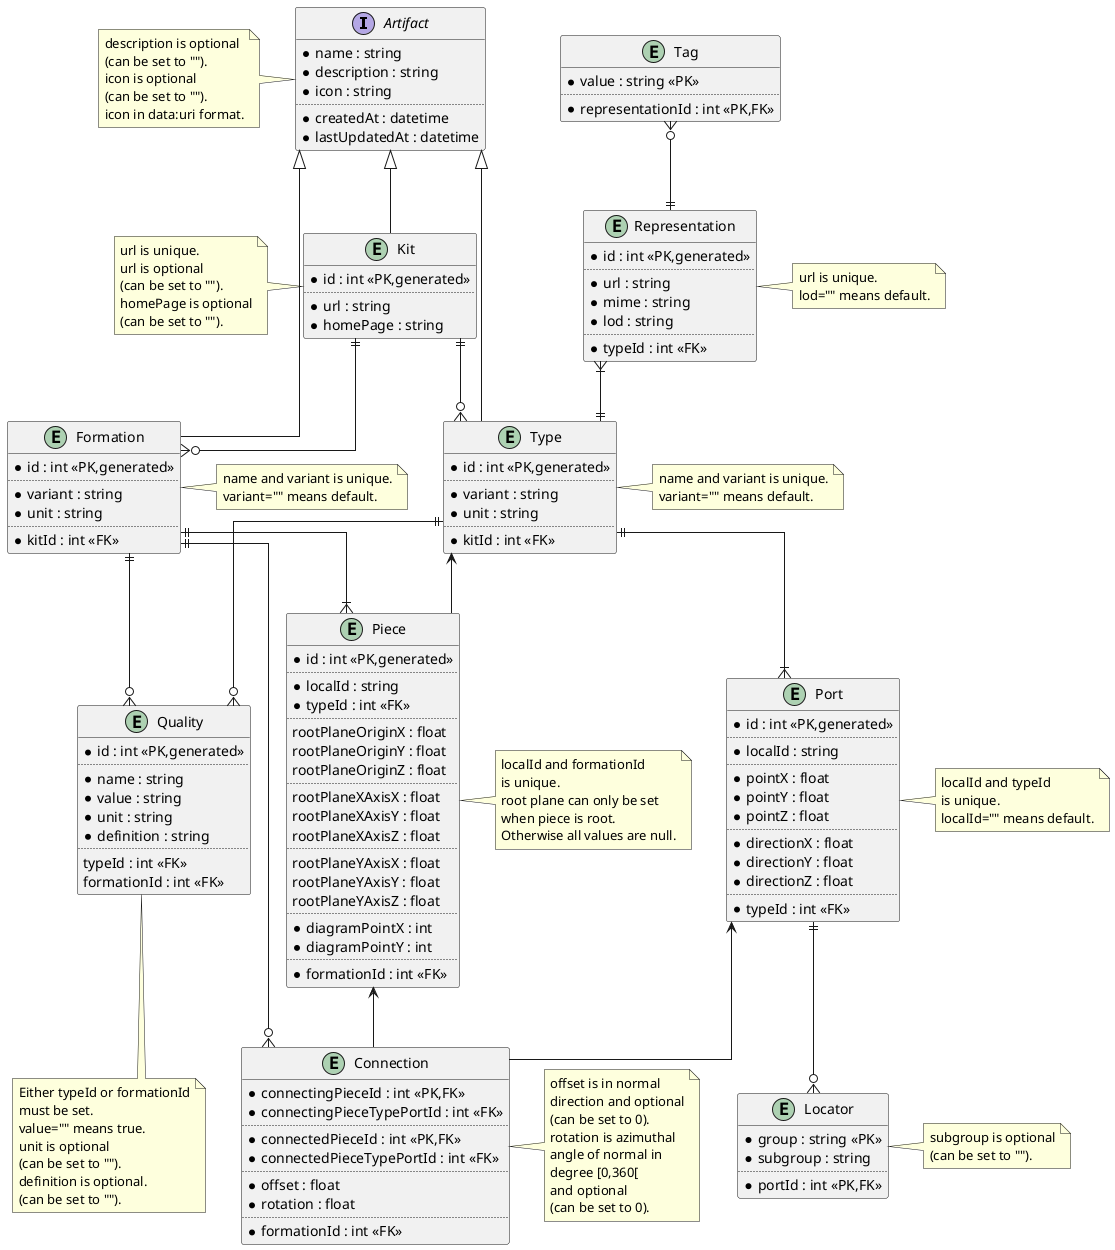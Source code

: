 @startuml "data architecture"
skinparam linetype ortho

interface Artifact {
    *name : string
    *description : string
    *icon : string
    ..
    *createdAt : datetime
    *lastUpdatedAt : datetime
}
note left of Artifact
    description is optional
    (can be set to "").
    icon is optional
    (can be set to "").
    icon in data:uri format.
end note

entity Kit {
    *id : int <<PK,generated>> 
    ..
    *url : string
    *homePage : string
}
note left of Kit
    url is unique.
    url is optional
    (can be set to "").
    homePage is optional
    (can be set to "").
end note

entity Type {
    *id : int <<PK,generated>>
    ..
    *variant : string
    *unit : string
    ..
    *kitId : int <<FK>>
}
note right of Type
    name and variant is unique.
    variant="" means default.
end note

entity Representation {
    *id : int <<PK,generated>>
    ..
    *url : string
    *mime : string
    *lod : string
    ..
    *typeId : int <<FK>>
}
note right of Representation
    url is unique.
    lod="" means default.
end note

entity Tag {
    *value : string <<PK>>
    ..
    *representationId : int <<PK,FK>>
}

entity Port {
    *id : int <<PK,generated>>
    ..
    *localId : string
    ..
    *pointX : float
    *pointY : float
    *pointZ : float
    ..
    *directionX : float
    *directionY : float
    *directionZ : float
    ..
    *typeId : int <<FK>>
}
note right of Port
    localId and typeId
    is unique.
    localId="" means default.
end note

entity Quality {
    *id : int <<PK,generated>>
    ..
    *name : string
    *value : string
    *unit : string
    *definition : string
    ..
    typeId : int <<FK>>
    formationId : int <<FK>>
}
note bottom of Quality
    Either typeId or formationId
    must be set.
    value="" means true.
    unit is optional
    (can be set to "").
    definition is optional.
    (can be set to "").
end note

entity Locator {
    *group : string <<PK>>
    *subgroup : string
    ..
    *portId : int <<PK,FK>>
}
note right of Locator
    subgroup is optional
    (can be set to "").
end note

entity Piece {
    *id : int <<PK,generated>>
    ..
    *localId : string
    *typeId : int <<FK>>
    ..
    rootPlaneOriginX : float
    rootPlaneOriginY : float
    rootPlaneOriginZ : float
    ..
    rootPlaneXAxisX : float
    rootPlaneXAxisY : float
    rootPlaneXAxisZ : float
    ..
    rootPlaneYAxisX : float
    rootPlaneYAxisY : float
    rootPlaneYAxisZ : float
    ..
    *diagramPointX : int
    *diagramPointY : int
    ..
    *formationId : int <<FK>>
}
note right of Piece
    localId and formationId
    is unique.
    root plane can only be set
    when piece is root.
    Otherwise all values are null.
end note

entity Connection {
    *connectingPieceId : int <<PK,FK>>
    *connectingPieceTypePortId : int <<FK>>
    ..
    *connectedPieceId : int <<PK,FK>>
    *connectedPieceTypePortId : int <<FK>>
    ..
    *offset : float
    *rotation : float
    ..
    *formationId : int <<FK>>
}
note right of Connection
    offset is in normal 
    direction and optional
    (can be set to 0).
    rotation is azimuthal
    angle of normal in
    degree [0,360[
    and optional
    (can be set to 0). 
end note

entity Formation {
    *id : int <<PK,generated>>
    ..
    *variant : string
    *unit : string
    ..
    *kitId : int <<FK>>
}
note right of Formation
    name and variant is unique.
    variant="" means default.
end note

Kit ||--o{ Formation
Kit ||--o{ Type 
Tag }o--|| Representation
Representation }|--|| Type
Type ||--|{ Port
Type ||--o{ Quality
Formation ||--|{ Piece
Formation ||--o{ Connection
Formation ||--o{ Quality
Port ||--o{ Locator
Type <-- Piece
Piece <-- Connection
Port <-- Connection

Artifact <|-- Kit
Artifact <|-- Formation
Artifact <|-- Type

@enduml